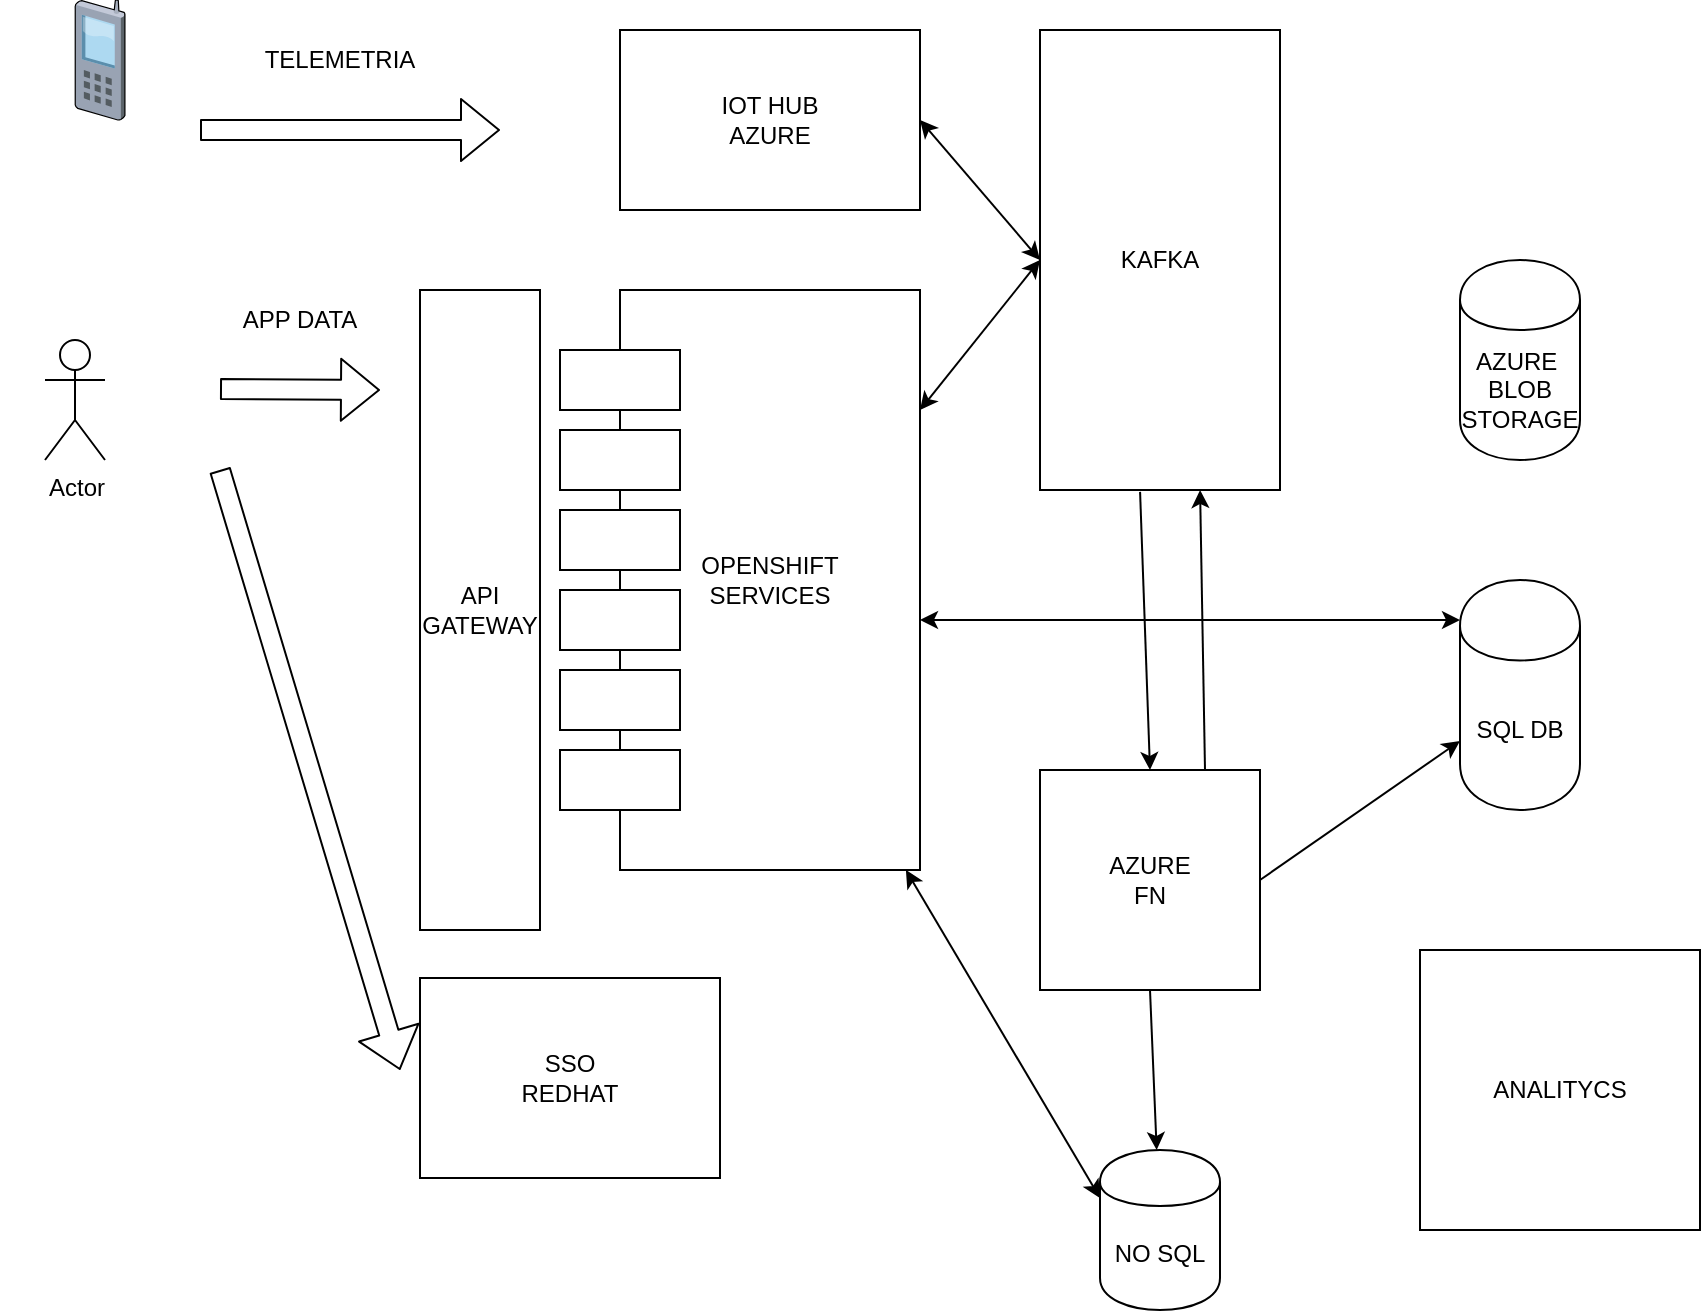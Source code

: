 <mxfile version="12.1.8" type="github" pages="1">
  <diagram id="rErAyHb7Zrrv3Y_Iw-9R" name="Page-1">
    <mxGraphModel dx="1970" dy="713" grid="1" gridSize="10" guides="1" tooltips="1" connect="1" arrows="1" fold="1" page="1" pageScale="1" pageWidth="827" pageHeight="1169" math="0" shadow="0">
      <root>
        <mxCell id="0"/>
        <mxCell id="1" parent="0"/>
        <mxCell id="mW-nxwjStn1LYzJUrfgl-1" value="" style="shape=flexArrow;endArrow=classic;html=1;" edge="1" parent="1">
          <mxGeometry width="50" height="50" relative="1" as="geometry">
            <mxPoint x="20" y="80" as="sourcePoint"/>
            <mxPoint x="170" y="80" as="targetPoint"/>
          </mxGeometry>
        </mxCell>
        <mxCell id="mW-nxwjStn1LYzJUrfgl-2" value="" style="shape=flexArrow;endArrow=classic;html=1;" edge="1" parent="1">
          <mxGeometry width="50" height="50" relative="1" as="geometry">
            <mxPoint x="30" y="209.5" as="sourcePoint"/>
            <mxPoint x="110" y="210" as="targetPoint"/>
          </mxGeometry>
        </mxCell>
        <mxCell id="mW-nxwjStn1LYzJUrfgl-3" value="IOT HUB&lt;br&gt;AZURE" style="rounded=0;whiteSpace=wrap;html=1;" vertex="1" parent="1">
          <mxGeometry x="230" y="30" width="150" height="90" as="geometry"/>
        </mxCell>
        <mxCell id="mW-nxwjStn1LYzJUrfgl-5" value="OPENSHIFT&lt;br&gt;SERVICES" style="rounded=0;whiteSpace=wrap;html=1;" vertex="1" parent="1">
          <mxGeometry x="230" y="160" width="150" height="290" as="geometry"/>
        </mxCell>
        <mxCell id="mW-nxwjStn1LYzJUrfgl-6" value="SSO&lt;br&gt;REDHAT" style="rounded=0;whiteSpace=wrap;html=1;" vertex="1" parent="1">
          <mxGeometry x="130" y="504" width="150" height="100" as="geometry"/>
        </mxCell>
        <mxCell id="mW-nxwjStn1LYzJUrfgl-7" value="" style="shape=flexArrow;endArrow=classic;html=1;" edge="1" parent="1">
          <mxGeometry width="50" height="50" relative="1" as="geometry">
            <mxPoint x="30" y="250" as="sourcePoint"/>
            <mxPoint x="120" y="550" as="targetPoint"/>
          </mxGeometry>
        </mxCell>
        <mxCell id="mW-nxwjStn1LYzJUrfgl-8" value="APP DATA" style="text;html=1;strokeColor=none;fillColor=none;align=center;verticalAlign=middle;whiteSpace=wrap;rounded=0;" vertex="1" parent="1">
          <mxGeometry y="160" width="140" height="30" as="geometry"/>
        </mxCell>
        <mxCell id="mW-nxwjStn1LYzJUrfgl-9" value="TELEMETRIA" style="text;html=1;strokeColor=none;fillColor=none;align=center;verticalAlign=middle;whiteSpace=wrap;rounded=0;" vertex="1" parent="1">
          <mxGeometry x="20" y="30" width="140" height="30" as="geometry"/>
        </mxCell>
        <mxCell id="mW-nxwjStn1LYzJUrfgl-12" value="KAFKA" style="rounded=0;whiteSpace=wrap;html=1;" vertex="1" parent="1">
          <mxGeometry x="440" y="30" width="120" height="230" as="geometry"/>
        </mxCell>
        <mxCell id="mW-nxwjStn1LYzJUrfgl-13" value="SQL DB" style="shape=cylinder;whiteSpace=wrap;html=1;boundedLbl=1;backgroundOutline=1;" vertex="1" parent="1">
          <mxGeometry x="650" y="305" width="60" height="115" as="geometry"/>
        </mxCell>
        <mxCell id="mW-nxwjStn1LYzJUrfgl-14" value="NO SQL" style="shape=cylinder;whiteSpace=wrap;html=1;boundedLbl=1;backgroundOutline=1;" vertex="1" parent="1">
          <mxGeometry x="470" y="590" width="60" height="80" as="geometry"/>
        </mxCell>
        <mxCell id="mW-nxwjStn1LYzJUrfgl-15" value="AZURE&amp;nbsp;&lt;br&gt;BLOB&lt;br&gt;STORAGE" style="shape=cylinder;whiteSpace=wrap;html=1;boundedLbl=1;backgroundOutline=1;" vertex="1" parent="1">
          <mxGeometry x="650" y="145" width="60" height="100" as="geometry"/>
        </mxCell>
        <mxCell id="mW-nxwjStn1LYzJUrfgl-16" value="AZURE&lt;br&gt;FN" style="whiteSpace=wrap;html=1;aspect=fixed;" vertex="1" parent="1">
          <mxGeometry x="440" y="400" width="110" height="110" as="geometry"/>
        </mxCell>
        <mxCell id="mW-nxwjStn1LYzJUrfgl-18" value="ANALITYCS&lt;br&gt;" style="whiteSpace=wrap;html=1;aspect=fixed;" vertex="1" parent="1">
          <mxGeometry x="630" y="490" width="140" height="140" as="geometry"/>
        </mxCell>
        <mxCell id="mW-nxwjStn1LYzJUrfgl-19" value="" style="endArrow=classic;startArrow=classic;html=1;entryX=0;entryY=0.5;entryDx=0;entryDy=0;exitX=1;exitY=0.5;exitDx=0;exitDy=0;" edge="1" parent="1" source="mW-nxwjStn1LYzJUrfgl-3" target="mW-nxwjStn1LYzJUrfgl-12">
          <mxGeometry width="50" height="50" relative="1" as="geometry">
            <mxPoint x="20" y="620" as="sourcePoint"/>
            <mxPoint x="70" y="570" as="targetPoint"/>
          </mxGeometry>
        </mxCell>
        <mxCell id="mW-nxwjStn1LYzJUrfgl-20" value="" style="endArrow=classic;startArrow=classic;html=1;entryX=0;entryY=0.5;entryDx=0;entryDy=0;" edge="1" parent="1" target="mW-nxwjStn1LYzJUrfgl-12">
          <mxGeometry width="50" height="50" relative="1" as="geometry">
            <mxPoint x="380" y="220" as="sourcePoint"/>
            <mxPoint x="430" y="170" as="targetPoint"/>
          </mxGeometry>
        </mxCell>
        <mxCell id="mW-nxwjStn1LYzJUrfgl-21" value="" style="endArrow=classic;html=1;entryX=0.5;entryY=0;entryDx=0;entryDy=0;exitX=0.417;exitY=1.004;exitDx=0;exitDy=0;exitPerimeter=0;" edge="1" parent="1" source="mW-nxwjStn1LYzJUrfgl-12" target="mW-nxwjStn1LYzJUrfgl-16">
          <mxGeometry width="50" height="50" relative="1" as="geometry">
            <mxPoint x="430" y="305" as="sourcePoint"/>
            <mxPoint x="480" y="255" as="targetPoint"/>
          </mxGeometry>
        </mxCell>
        <mxCell id="mW-nxwjStn1LYzJUrfgl-22" value="" style="endArrow=classic;html=1;exitX=0.5;exitY=1;exitDx=0;exitDy=0;" edge="1" parent="1" source="mW-nxwjStn1LYzJUrfgl-16" target="mW-nxwjStn1LYzJUrfgl-14">
          <mxGeometry width="50" height="50" relative="1" as="geometry">
            <mxPoint x="620" y="260" as="sourcePoint"/>
            <mxPoint x="670" y="210" as="targetPoint"/>
          </mxGeometry>
        </mxCell>
        <mxCell id="mW-nxwjStn1LYzJUrfgl-23" value="" style="endArrow=classic;html=1;entryX=0.667;entryY=1;entryDx=0;entryDy=0;entryPerimeter=0;exitX=0.75;exitY=0;exitDx=0;exitDy=0;" edge="1" parent="1" source="mW-nxwjStn1LYzJUrfgl-16" target="mW-nxwjStn1LYzJUrfgl-12">
          <mxGeometry width="50" height="50" relative="1" as="geometry">
            <mxPoint x="520" y="390" as="sourcePoint"/>
            <mxPoint x="555" y="300" as="targetPoint"/>
          </mxGeometry>
        </mxCell>
        <mxCell id="mW-nxwjStn1LYzJUrfgl-25" value="" style="endArrow=classic;html=1;entryX=0;entryY=0.7;entryDx=0;entryDy=0;exitX=1;exitY=0.5;exitDx=0;exitDy=0;" edge="1" parent="1" source="mW-nxwjStn1LYzJUrfgl-16" target="mW-nxwjStn1LYzJUrfgl-13">
          <mxGeometry width="50" height="50" relative="1" as="geometry">
            <mxPoint x="532" y="368" as="sourcePoint"/>
            <mxPoint x="570" y="305" as="targetPoint"/>
          </mxGeometry>
        </mxCell>
        <mxCell id="mW-nxwjStn1LYzJUrfgl-26" value="" style="rounded=0;whiteSpace=wrap;html=1;" vertex="1" parent="1">
          <mxGeometry x="200" y="190" width="60" height="30" as="geometry"/>
        </mxCell>
        <mxCell id="mW-nxwjStn1LYzJUrfgl-27" value="" style="rounded=0;whiteSpace=wrap;html=1;" vertex="1" parent="1">
          <mxGeometry x="200" y="230" width="60" height="30" as="geometry"/>
        </mxCell>
        <mxCell id="mW-nxwjStn1LYzJUrfgl-28" value="" style="rounded=0;whiteSpace=wrap;html=1;" vertex="1" parent="1">
          <mxGeometry x="200" y="270" width="60" height="30" as="geometry"/>
        </mxCell>
        <mxCell id="mW-nxwjStn1LYzJUrfgl-31" value="API GATEWAY" style="rounded=0;whiteSpace=wrap;html=1;" vertex="1" parent="1">
          <mxGeometry x="130" y="160" width="60" height="320" as="geometry"/>
        </mxCell>
        <mxCell id="mW-nxwjStn1LYzJUrfgl-32" value="" style="rounded=0;whiteSpace=wrap;html=1;" vertex="1" parent="1">
          <mxGeometry x="200" y="310" width="60" height="30" as="geometry"/>
        </mxCell>
        <mxCell id="mW-nxwjStn1LYzJUrfgl-33" value="" style="rounded=0;whiteSpace=wrap;html=1;" vertex="1" parent="1">
          <mxGeometry x="200" y="350" width="60" height="30" as="geometry"/>
        </mxCell>
        <mxCell id="mW-nxwjStn1LYzJUrfgl-34" value="" style="rounded=0;whiteSpace=wrap;html=1;" vertex="1" parent="1">
          <mxGeometry x="200" y="390" width="60" height="30" as="geometry"/>
        </mxCell>
        <mxCell id="mW-nxwjStn1LYzJUrfgl-35" value="Actor" style="shape=umlActor;verticalLabelPosition=bottom;labelBackgroundColor=#ffffff;verticalAlign=top;html=1;outlineConnect=0;" vertex="1" parent="1">
          <mxGeometry x="-57.5" y="185" width="30" height="60" as="geometry"/>
        </mxCell>
        <mxCell id="mW-nxwjStn1LYzJUrfgl-36" value="" style="verticalLabelPosition=bottom;aspect=fixed;html=1;verticalAlign=top;strokeColor=none;align=center;outlineConnect=0;shape=mxgraph.citrix.cell_phone;" vertex="1" parent="1">
          <mxGeometry x="-42.5" y="15" width="25" height="60" as="geometry"/>
        </mxCell>
        <mxCell id="mW-nxwjStn1LYzJUrfgl-38" value="" style="shape=image;html=1;verticalAlign=top;verticalLabelPosition=bottom;labelBackgroundColor=#ffffff;imageAspect=0;aspect=fixed;image=https://cdn1.iconfinder.com/data/icons/construction-tool-line-foreman-equipment/512/Skid_steer_loader-128.png;direction=east;" vertex="1" parent="1">
          <mxGeometry x="-79.5" y="86" width="74" height="74" as="geometry"/>
        </mxCell>
        <mxCell id="mW-nxwjStn1LYzJUrfgl-40" value="" style="endArrow=classic;startArrow=classic;html=1;" edge="1" parent="1">
          <mxGeometry width="50" height="50" relative="1" as="geometry">
            <mxPoint x="380" y="325" as="sourcePoint"/>
            <mxPoint x="650" y="325" as="targetPoint"/>
          </mxGeometry>
        </mxCell>
        <mxCell id="mW-nxwjStn1LYzJUrfgl-42" value="" style="endArrow=classic;startArrow=classic;html=1;entryX=0;entryY=0.3;entryDx=0;entryDy=0;exitX=0.953;exitY=1;exitDx=0;exitDy=0;exitPerimeter=0;" edge="1" parent="1" source="mW-nxwjStn1LYzJUrfgl-5" target="mW-nxwjStn1LYzJUrfgl-14">
          <mxGeometry width="50" height="50" relative="1" as="geometry">
            <mxPoint x="382" y="340" as="sourcePoint"/>
            <mxPoint x="430" y="295" as="targetPoint"/>
          </mxGeometry>
        </mxCell>
      </root>
    </mxGraphModel>
  </diagram>
</mxfile>
